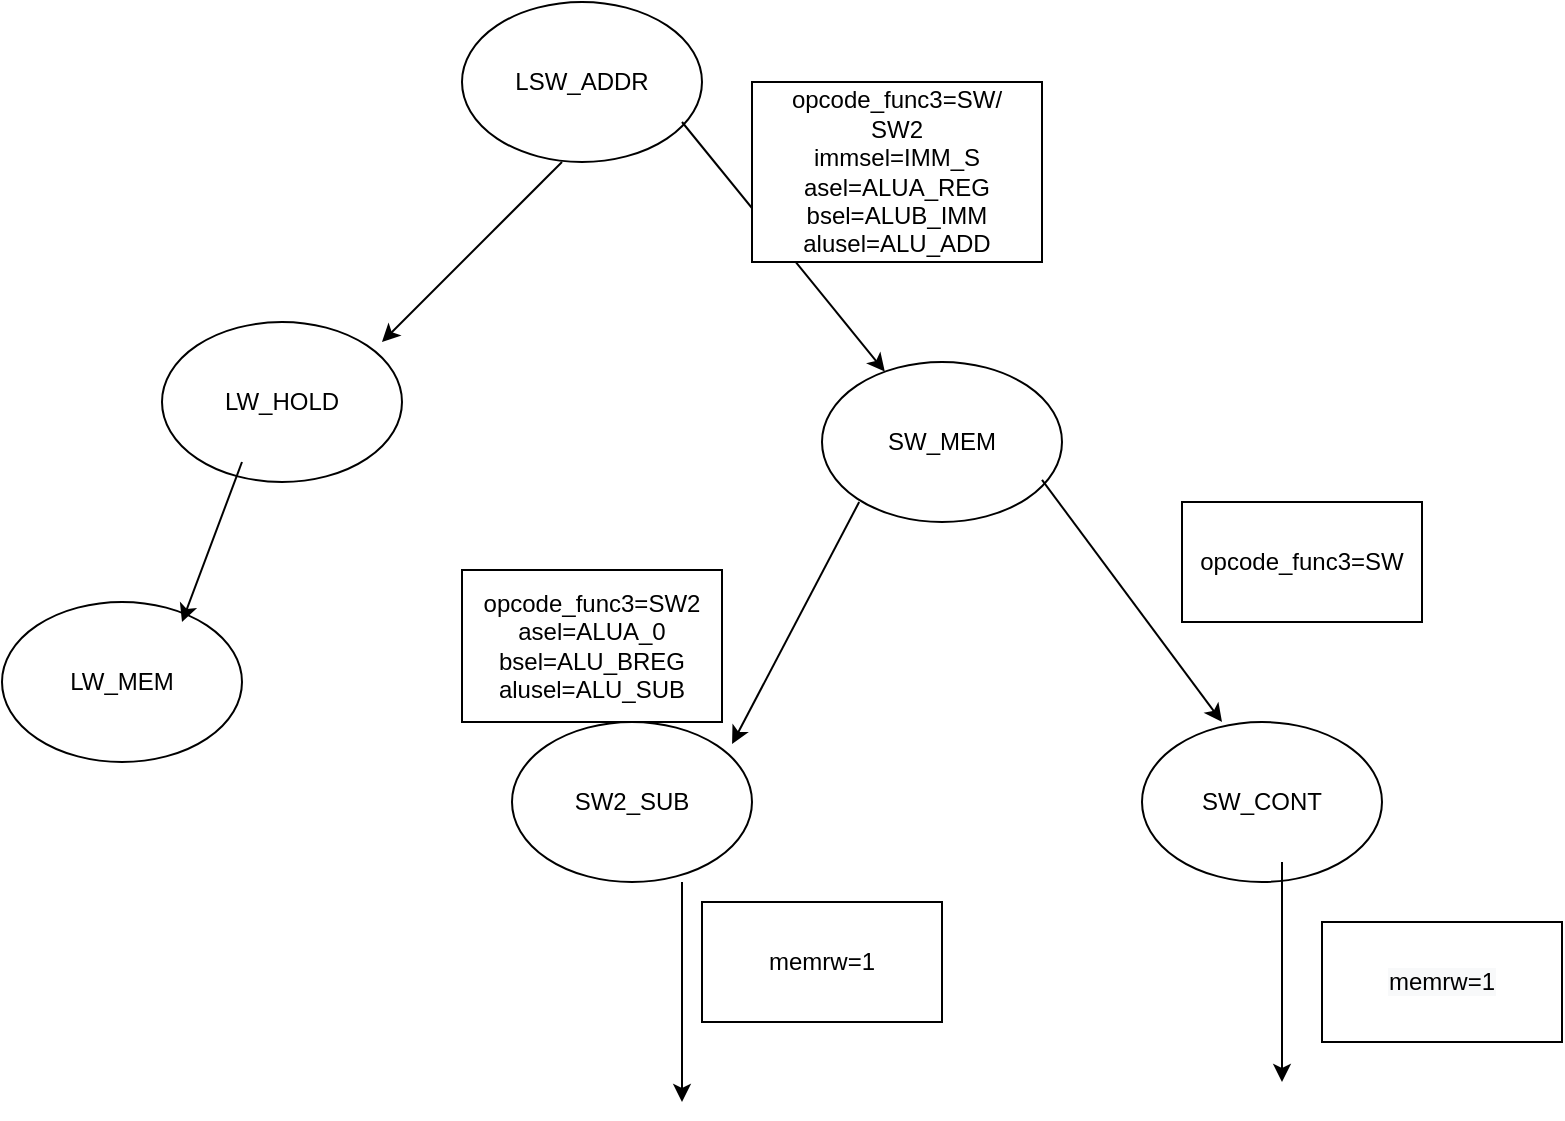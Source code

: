 <mxfile version="16.2.7" type="device"><diagram id="xgSkifmLJo0igE91dtOB" name="Page-1"><mxGraphModel dx="624" dy="779" grid="1" gridSize="10" guides="1" tooltips="1" connect="1" arrows="1" fold="1" page="1" pageScale="1" pageWidth="850" pageHeight="1100" math="0" shadow="0"><root><mxCell id="0"/><mxCell id="1" parent="0"/><mxCell id="mDlQr9iKEoECBpMDZ3wJ-1" value="LSW_ADDR" style="ellipse;whiteSpace=wrap;html=1;" vertex="1" parent="1"><mxGeometry x="340" y="80" width="120" height="80" as="geometry"/></mxCell><mxCell id="mDlQr9iKEoECBpMDZ3wJ-2" value="" style="endArrow=classic;html=1;rounded=0;" edge="1" parent="1" target="mDlQr9iKEoECBpMDZ3wJ-4"><mxGeometry width="50" height="50" relative="1" as="geometry"><mxPoint x="450" y="140" as="sourcePoint"/><mxPoint x="500" y="220" as="targetPoint"/></mxGeometry></mxCell><mxCell id="mDlQr9iKEoECBpMDZ3wJ-3" value="" style="endArrow=classic;html=1;rounded=0;" edge="1" parent="1"><mxGeometry width="50" height="50" relative="1" as="geometry"><mxPoint x="390" y="160" as="sourcePoint"/><mxPoint x="300" y="250" as="targetPoint"/></mxGeometry></mxCell><mxCell id="mDlQr9iKEoECBpMDZ3wJ-4" value="SW_MEM" style="ellipse;whiteSpace=wrap;html=1;" vertex="1" parent="1"><mxGeometry x="520" y="260" width="120" height="80" as="geometry"/></mxCell><mxCell id="mDlQr9iKEoECBpMDZ3wJ-7" value="LW_MEM" style="ellipse;whiteSpace=wrap;html=1;" vertex="1" parent="1"><mxGeometry x="110" y="380" width="120" height="80" as="geometry"/></mxCell><mxCell id="mDlQr9iKEoECBpMDZ3wJ-8" value="" style="endArrow=classic;html=1;rounded=0;entryX=0.917;entryY=0.138;entryDx=0;entryDy=0;entryPerimeter=0;" edge="1" parent="1" target="mDlQr9iKEoECBpMDZ3wJ-9"><mxGeometry width="50" height="50" relative="1" as="geometry"><mxPoint x="538.58" y="330" as="sourcePoint"/><mxPoint x="500" y="470" as="targetPoint"/></mxGeometry></mxCell><mxCell id="mDlQr9iKEoECBpMDZ3wJ-9" value="SW2_SUB" style="ellipse;whiteSpace=wrap;html=1;" vertex="1" parent="1"><mxGeometry x="365" y="440" width="120" height="80" as="geometry"/></mxCell><mxCell id="mDlQr9iKEoECBpMDZ3wJ-10" value="opcode_func3=SW/&lt;br&gt;SW2&lt;br&gt;immsel=IMM_S&lt;br&gt;asel=ALUA_REG&lt;br&gt;bsel=ALUB_IMM&lt;br&gt;alusel=ALU_ADD" style="rounded=0;whiteSpace=wrap;html=1;" vertex="1" parent="1"><mxGeometry x="485" y="120" width="145" height="90" as="geometry"/></mxCell><mxCell id="mDlQr9iKEoECBpMDZ3wJ-11" value="opcode_func3=SW2&lt;br&gt;asel=ALUA_0&lt;br&gt;bsel=ALU_BREG&lt;br&gt;alusel=ALU_SUB&lt;br&gt;" style="rounded=0;whiteSpace=wrap;html=1;" vertex="1" parent="1"><mxGeometry x="340" y="364" width="130" height="76" as="geometry"/></mxCell><mxCell id="mDlQr9iKEoECBpMDZ3wJ-14" value="" style="endArrow=classic;html=1;rounded=0;" edge="1" parent="1"><mxGeometry width="50" height="50" relative="1" as="geometry"><mxPoint x="630.0" y="318.96" as="sourcePoint"/><mxPoint x="720" y="440" as="targetPoint"/></mxGeometry></mxCell><mxCell id="mDlQr9iKEoECBpMDZ3wJ-15" value="SW_CONT" style="ellipse;whiteSpace=wrap;html=1;" vertex="1" parent="1"><mxGeometry x="680" y="440" width="120" height="80" as="geometry"/></mxCell><mxCell id="mDlQr9iKEoECBpMDZ3wJ-16" value="opcode_func3=SW&lt;br&gt;" style="rounded=0;whiteSpace=wrap;html=1;" vertex="1" parent="1"><mxGeometry x="700" y="330" width="120" height="60" as="geometry"/></mxCell><mxCell id="mDlQr9iKEoECBpMDZ3wJ-18" value="" style="endArrow=classic;html=1;rounded=0;" edge="1" parent="1"><mxGeometry width="50" height="50" relative="1" as="geometry"><mxPoint x="450" y="520" as="sourcePoint"/><mxPoint x="450" y="630" as="targetPoint"/></mxGeometry></mxCell><mxCell id="mDlQr9iKEoECBpMDZ3wJ-20" value="" style="endArrow=classic;html=1;rounded=0;" edge="1" parent="1"><mxGeometry width="50" height="50" relative="1" as="geometry"><mxPoint x="750" y="510" as="sourcePoint"/><mxPoint x="750" y="620" as="targetPoint"/></mxGeometry></mxCell><mxCell id="mDlQr9iKEoECBpMDZ3wJ-21" value="memrw=1" style="rounded=0;whiteSpace=wrap;html=1;" vertex="1" parent="1"><mxGeometry x="460" y="530" width="120" height="60" as="geometry"/></mxCell><mxCell id="mDlQr9iKEoECBpMDZ3wJ-22" value="&lt;meta charset=&quot;utf-8&quot;&gt;&lt;span style=&quot;color: rgb(0, 0, 0); font-family: helvetica; font-size: 12px; font-style: normal; font-weight: 400; letter-spacing: normal; text-align: center; text-indent: 0px; text-transform: none; word-spacing: 0px; background-color: rgb(248, 249, 250); display: inline; float: none;&quot;&gt;memrw=1&lt;/span&gt;" style="rounded=0;whiteSpace=wrap;html=1;" vertex="1" parent="1"><mxGeometry x="770" y="540" width="120" height="60" as="geometry"/></mxCell><mxCell id="mDlQr9iKEoECBpMDZ3wJ-25" value="LW_HOLD" style="ellipse;whiteSpace=wrap;html=1;" vertex="1" parent="1"><mxGeometry x="190" y="240" width="120" height="80" as="geometry"/></mxCell><mxCell id="mDlQr9iKEoECBpMDZ3wJ-26" value="" style="endArrow=classic;html=1;rounded=0;entryX=0.75;entryY=0.125;entryDx=0;entryDy=0;entryPerimeter=0;" edge="1" parent="1" target="mDlQr9iKEoECBpMDZ3wJ-7"><mxGeometry width="50" height="50" relative="1" as="geometry"><mxPoint x="230" y="310" as="sourcePoint"/><mxPoint x="260" y="410" as="targetPoint"/></mxGeometry></mxCell></root></mxGraphModel></diagram></mxfile>